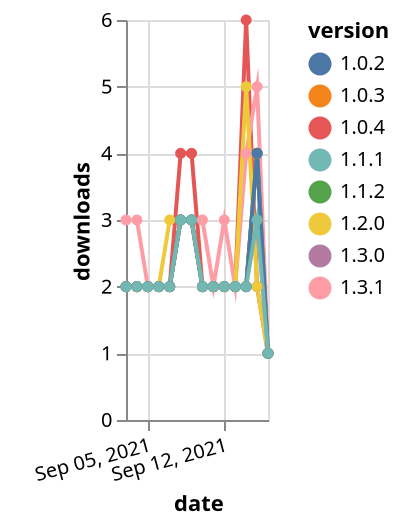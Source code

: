 {"$schema": "https://vega.github.io/schema/vega-lite/v5.json", "description": "A simple bar chart with embedded data.", "data": {"values": [{"date": "2021-09-03", "total": 2796, "delta": 2, "version": "1.0.4"}, {"date": "2021-09-04", "total": 2798, "delta": 2, "version": "1.0.4"}, {"date": "2021-09-05", "total": 2800, "delta": 2, "version": "1.0.4"}, {"date": "2021-09-06", "total": 2802, "delta": 2, "version": "1.0.4"}, {"date": "2021-09-07", "total": 2804, "delta": 2, "version": "1.0.4"}, {"date": "2021-09-08", "total": 2808, "delta": 4, "version": "1.0.4"}, {"date": "2021-09-09", "total": 2812, "delta": 4, "version": "1.0.4"}, {"date": "2021-09-10", "total": 2814, "delta": 2, "version": "1.0.4"}, {"date": "2021-09-11", "total": 2816, "delta": 2, "version": "1.0.4"}, {"date": "2021-09-12", "total": 2818, "delta": 2, "version": "1.0.4"}, {"date": "2021-09-13", "total": 2820, "delta": 2, "version": "1.0.4"}, {"date": "2021-09-14", "total": 2826, "delta": 6, "version": "1.0.4"}, {"date": "2021-09-15", "total": 2828, "delta": 2, "version": "1.0.4"}, {"date": "2021-09-16", "total": 2829, "delta": 1, "version": "1.0.4"}, {"date": "2021-09-03", "total": 2030, "delta": 2, "version": "1.3.0"}, {"date": "2021-09-04", "total": 2032, "delta": 2, "version": "1.3.0"}, {"date": "2021-09-05", "total": 2034, "delta": 2, "version": "1.3.0"}, {"date": "2021-09-06", "total": 2036, "delta": 2, "version": "1.3.0"}, {"date": "2021-09-07", "total": 2038, "delta": 2, "version": "1.3.0"}, {"date": "2021-09-08", "total": 2041, "delta": 3, "version": "1.3.0"}, {"date": "2021-09-09", "total": 2044, "delta": 3, "version": "1.3.0"}, {"date": "2021-09-10", "total": 2046, "delta": 2, "version": "1.3.0"}, {"date": "2021-09-11", "total": 2048, "delta": 2, "version": "1.3.0"}, {"date": "2021-09-12", "total": 2050, "delta": 2, "version": "1.3.0"}, {"date": "2021-09-13", "total": 2052, "delta": 2, "version": "1.3.0"}, {"date": "2021-09-14", "total": 2054, "delta": 2, "version": "1.3.0"}, {"date": "2021-09-15", "total": 2058, "delta": 4, "version": "1.3.0"}, {"date": "2021-09-16", "total": 2059, "delta": 1, "version": "1.3.0"}, {"date": "2021-09-03", "total": 2578, "delta": 2, "version": "1.0.3"}, {"date": "2021-09-04", "total": 2580, "delta": 2, "version": "1.0.3"}, {"date": "2021-09-05", "total": 2582, "delta": 2, "version": "1.0.3"}, {"date": "2021-09-06", "total": 2584, "delta": 2, "version": "1.0.3"}, {"date": "2021-09-07", "total": 2586, "delta": 2, "version": "1.0.3"}, {"date": "2021-09-08", "total": 2589, "delta": 3, "version": "1.0.3"}, {"date": "2021-09-09", "total": 2592, "delta": 3, "version": "1.0.3"}, {"date": "2021-09-10", "total": 2594, "delta": 2, "version": "1.0.3"}, {"date": "2021-09-11", "total": 2596, "delta": 2, "version": "1.0.3"}, {"date": "2021-09-12", "total": 2598, "delta": 2, "version": "1.0.3"}, {"date": "2021-09-13", "total": 2600, "delta": 2, "version": "1.0.3"}, {"date": "2021-09-14", "total": 2602, "delta": 2, "version": "1.0.3"}, {"date": "2021-09-15", "total": 2606, "delta": 4, "version": "1.0.3"}, {"date": "2021-09-16", "total": 2607, "delta": 1, "version": "1.0.3"}, {"date": "2021-09-03", "total": 2392, "delta": 3, "version": "1.3.1"}, {"date": "2021-09-04", "total": 2395, "delta": 3, "version": "1.3.1"}, {"date": "2021-09-05", "total": 2397, "delta": 2, "version": "1.3.1"}, {"date": "2021-09-06", "total": 2399, "delta": 2, "version": "1.3.1"}, {"date": "2021-09-07", "total": 2401, "delta": 2, "version": "1.3.1"}, {"date": "2021-09-08", "total": 2404, "delta": 3, "version": "1.3.1"}, {"date": "2021-09-09", "total": 2407, "delta": 3, "version": "1.3.1"}, {"date": "2021-09-10", "total": 2410, "delta": 3, "version": "1.3.1"}, {"date": "2021-09-11", "total": 2412, "delta": 2, "version": "1.3.1"}, {"date": "2021-09-12", "total": 2415, "delta": 3, "version": "1.3.1"}, {"date": "2021-09-13", "total": 2417, "delta": 2, "version": "1.3.1"}, {"date": "2021-09-14", "total": 2421, "delta": 4, "version": "1.3.1"}, {"date": "2021-09-15", "total": 2426, "delta": 5, "version": "1.3.1"}, {"date": "2021-09-16", "total": 2427, "delta": 1, "version": "1.3.1"}, {"date": "2021-09-03", "total": 2273, "delta": 2, "version": "1.2.0"}, {"date": "2021-09-04", "total": 2275, "delta": 2, "version": "1.2.0"}, {"date": "2021-09-05", "total": 2277, "delta": 2, "version": "1.2.0"}, {"date": "2021-09-06", "total": 2279, "delta": 2, "version": "1.2.0"}, {"date": "2021-09-07", "total": 2282, "delta": 3, "version": "1.2.0"}, {"date": "2021-09-08", "total": 2285, "delta": 3, "version": "1.2.0"}, {"date": "2021-09-09", "total": 2288, "delta": 3, "version": "1.2.0"}, {"date": "2021-09-10", "total": 2290, "delta": 2, "version": "1.2.0"}, {"date": "2021-09-11", "total": 2292, "delta": 2, "version": "1.2.0"}, {"date": "2021-09-12", "total": 2294, "delta": 2, "version": "1.2.0"}, {"date": "2021-09-13", "total": 2296, "delta": 2, "version": "1.2.0"}, {"date": "2021-09-14", "total": 2301, "delta": 5, "version": "1.2.0"}, {"date": "2021-09-15", "total": 2303, "delta": 2, "version": "1.2.0"}, {"date": "2021-09-16", "total": 2304, "delta": 1, "version": "1.2.0"}, {"date": "2021-09-03", "total": 2327, "delta": 2, "version": "1.1.2"}, {"date": "2021-09-04", "total": 2329, "delta": 2, "version": "1.1.2"}, {"date": "2021-09-05", "total": 2331, "delta": 2, "version": "1.1.2"}, {"date": "2021-09-06", "total": 2333, "delta": 2, "version": "1.1.2"}, {"date": "2021-09-07", "total": 2335, "delta": 2, "version": "1.1.2"}, {"date": "2021-09-08", "total": 2338, "delta": 3, "version": "1.1.2"}, {"date": "2021-09-09", "total": 2341, "delta": 3, "version": "1.1.2"}, {"date": "2021-09-10", "total": 2343, "delta": 2, "version": "1.1.2"}, {"date": "2021-09-11", "total": 2345, "delta": 2, "version": "1.1.2"}, {"date": "2021-09-12", "total": 2347, "delta": 2, "version": "1.1.2"}, {"date": "2021-09-13", "total": 2349, "delta": 2, "version": "1.1.2"}, {"date": "2021-09-14", "total": 2351, "delta": 2, "version": "1.1.2"}, {"date": "2021-09-15", "total": 2355, "delta": 4, "version": "1.1.2"}, {"date": "2021-09-16", "total": 2356, "delta": 1, "version": "1.1.2"}, {"date": "2021-09-03", "total": 2558, "delta": 2, "version": "1.0.2"}, {"date": "2021-09-04", "total": 2560, "delta": 2, "version": "1.0.2"}, {"date": "2021-09-05", "total": 2562, "delta": 2, "version": "1.0.2"}, {"date": "2021-09-06", "total": 2564, "delta": 2, "version": "1.0.2"}, {"date": "2021-09-07", "total": 2566, "delta": 2, "version": "1.0.2"}, {"date": "2021-09-08", "total": 2569, "delta": 3, "version": "1.0.2"}, {"date": "2021-09-09", "total": 2572, "delta": 3, "version": "1.0.2"}, {"date": "2021-09-10", "total": 2574, "delta": 2, "version": "1.0.2"}, {"date": "2021-09-11", "total": 2576, "delta": 2, "version": "1.0.2"}, {"date": "2021-09-12", "total": 2578, "delta": 2, "version": "1.0.2"}, {"date": "2021-09-13", "total": 2580, "delta": 2, "version": "1.0.2"}, {"date": "2021-09-14", "total": 2582, "delta": 2, "version": "1.0.2"}, {"date": "2021-09-15", "total": 2586, "delta": 4, "version": "1.0.2"}, {"date": "2021-09-16", "total": 2587, "delta": 1, "version": "1.0.2"}, {"date": "2021-09-03", "total": 2310, "delta": 2, "version": "1.1.1"}, {"date": "2021-09-04", "total": 2312, "delta": 2, "version": "1.1.1"}, {"date": "2021-09-05", "total": 2314, "delta": 2, "version": "1.1.1"}, {"date": "2021-09-06", "total": 2316, "delta": 2, "version": "1.1.1"}, {"date": "2021-09-07", "total": 2318, "delta": 2, "version": "1.1.1"}, {"date": "2021-09-08", "total": 2321, "delta": 3, "version": "1.1.1"}, {"date": "2021-09-09", "total": 2324, "delta": 3, "version": "1.1.1"}, {"date": "2021-09-10", "total": 2326, "delta": 2, "version": "1.1.1"}, {"date": "2021-09-11", "total": 2328, "delta": 2, "version": "1.1.1"}, {"date": "2021-09-12", "total": 2330, "delta": 2, "version": "1.1.1"}, {"date": "2021-09-13", "total": 2332, "delta": 2, "version": "1.1.1"}, {"date": "2021-09-14", "total": 2334, "delta": 2, "version": "1.1.1"}, {"date": "2021-09-15", "total": 2337, "delta": 3, "version": "1.1.1"}, {"date": "2021-09-16", "total": 2338, "delta": 1, "version": "1.1.1"}]}, "width": "container", "mark": {"type": "line", "point": {"filled": true}}, "encoding": {"x": {"field": "date", "type": "temporal", "timeUnit": "yearmonthdate", "title": "date", "axis": {"labelAngle": -15}}, "y": {"field": "delta", "type": "quantitative", "title": "downloads"}, "color": {"field": "version", "type": "nominal"}, "tooltip": {"field": "delta"}}}